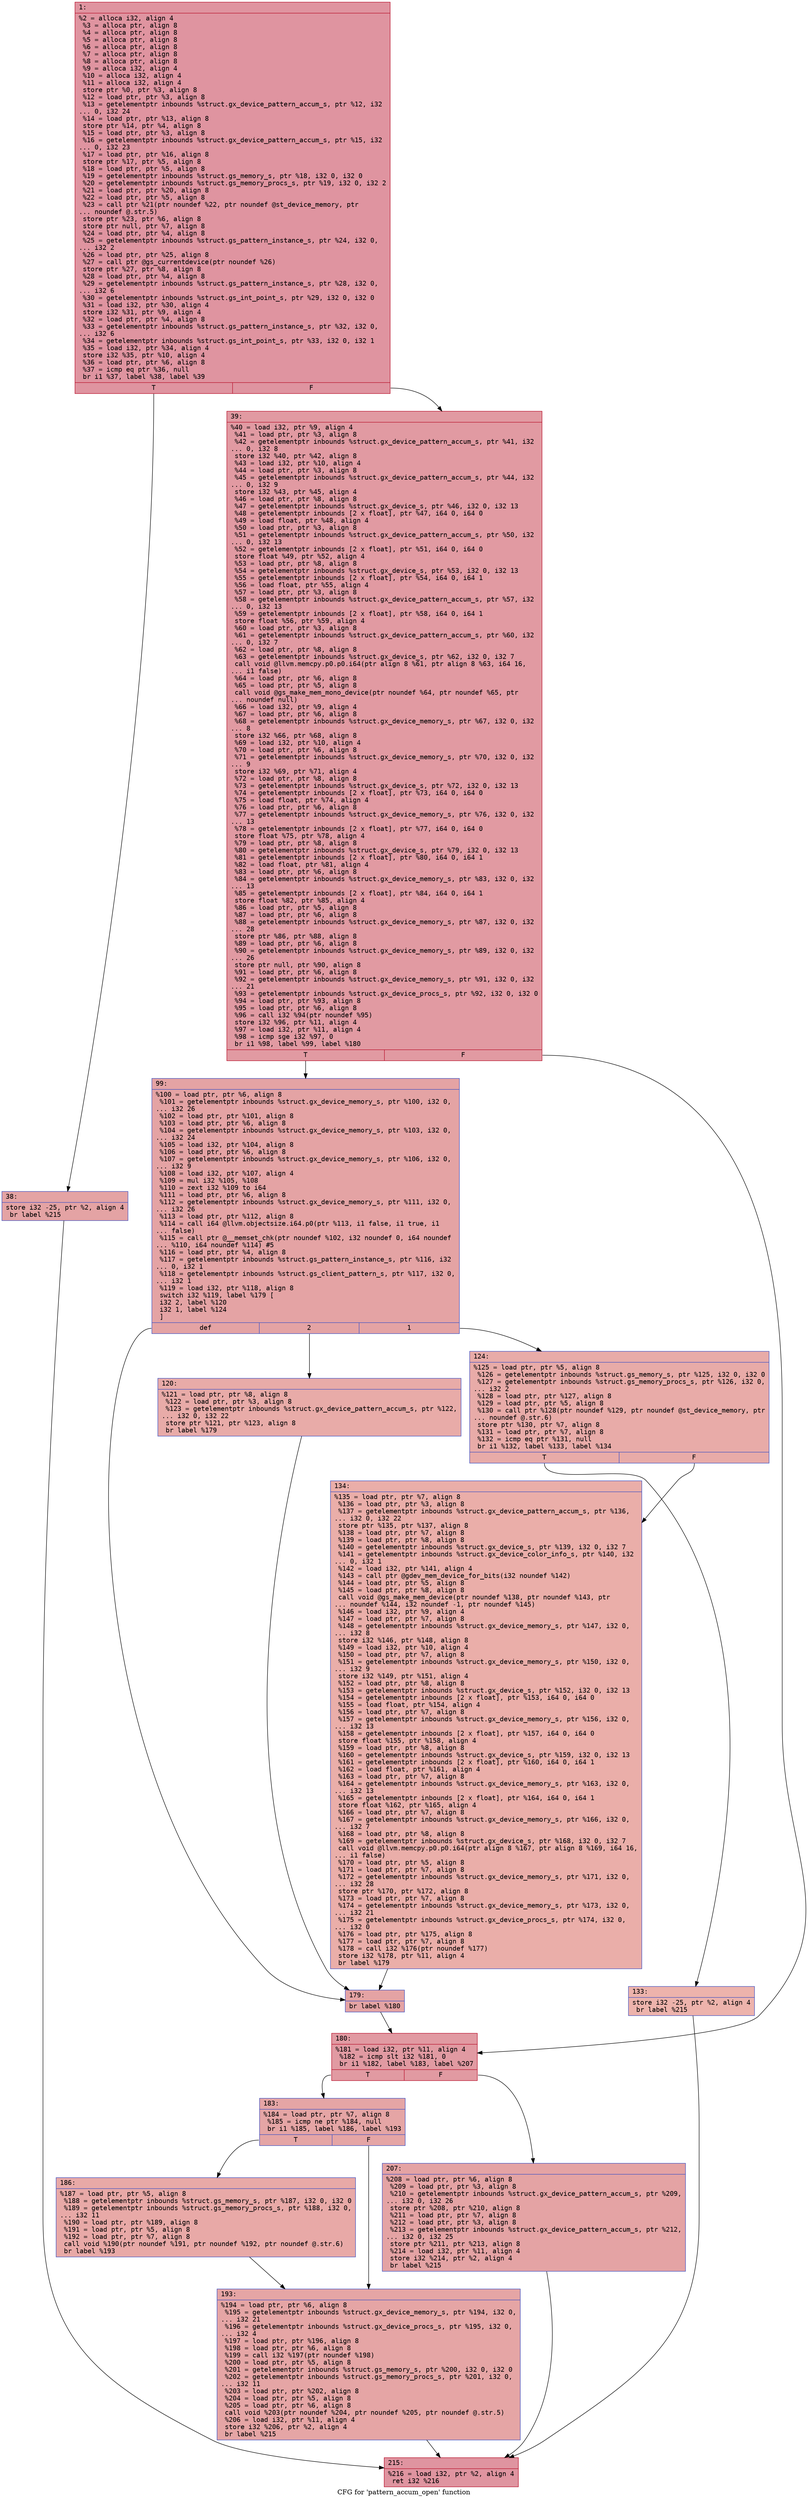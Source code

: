 digraph "CFG for 'pattern_accum_open' function" {
	label="CFG for 'pattern_accum_open' function";

	Node0x600002d20b40 [shape=record,color="#b70d28ff", style=filled, fillcolor="#b70d2870" fontname="Courier",label="{1:\l|  %2 = alloca i32, align 4\l  %3 = alloca ptr, align 8\l  %4 = alloca ptr, align 8\l  %5 = alloca ptr, align 8\l  %6 = alloca ptr, align 8\l  %7 = alloca ptr, align 8\l  %8 = alloca ptr, align 8\l  %9 = alloca i32, align 4\l  %10 = alloca i32, align 4\l  %11 = alloca i32, align 4\l  store ptr %0, ptr %3, align 8\l  %12 = load ptr, ptr %3, align 8\l  %13 = getelementptr inbounds %struct.gx_device_pattern_accum_s, ptr %12, i32\l... 0, i32 24\l  %14 = load ptr, ptr %13, align 8\l  store ptr %14, ptr %4, align 8\l  %15 = load ptr, ptr %3, align 8\l  %16 = getelementptr inbounds %struct.gx_device_pattern_accum_s, ptr %15, i32\l... 0, i32 23\l  %17 = load ptr, ptr %16, align 8\l  store ptr %17, ptr %5, align 8\l  %18 = load ptr, ptr %5, align 8\l  %19 = getelementptr inbounds %struct.gs_memory_s, ptr %18, i32 0, i32 0\l  %20 = getelementptr inbounds %struct.gs_memory_procs_s, ptr %19, i32 0, i32 2\l  %21 = load ptr, ptr %20, align 8\l  %22 = load ptr, ptr %5, align 8\l  %23 = call ptr %21(ptr noundef %22, ptr noundef @st_device_memory, ptr\l... noundef @.str.5)\l  store ptr %23, ptr %6, align 8\l  store ptr null, ptr %7, align 8\l  %24 = load ptr, ptr %4, align 8\l  %25 = getelementptr inbounds %struct.gs_pattern_instance_s, ptr %24, i32 0,\l... i32 2\l  %26 = load ptr, ptr %25, align 8\l  %27 = call ptr @gs_currentdevice(ptr noundef %26)\l  store ptr %27, ptr %8, align 8\l  %28 = load ptr, ptr %4, align 8\l  %29 = getelementptr inbounds %struct.gs_pattern_instance_s, ptr %28, i32 0,\l... i32 6\l  %30 = getelementptr inbounds %struct.gs_int_point_s, ptr %29, i32 0, i32 0\l  %31 = load i32, ptr %30, align 4\l  store i32 %31, ptr %9, align 4\l  %32 = load ptr, ptr %4, align 8\l  %33 = getelementptr inbounds %struct.gs_pattern_instance_s, ptr %32, i32 0,\l... i32 6\l  %34 = getelementptr inbounds %struct.gs_int_point_s, ptr %33, i32 0, i32 1\l  %35 = load i32, ptr %34, align 4\l  store i32 %35, ptr %10, align 4\l  %36 = load ptr, ptr %6, align 8\l  %37 = icmp eq ptr %36, null\l  br i1 %37, label %38, label %39\l|{<s0>T|<s1>F}}"];
	Node0x600002d20b40:s0 -> Node0x600002d20b90[tooltip="1 -> 38\nProbability 37.50%" ];
	Node0x600002d20b40:s1 -> Node0x600002d20be0[tooltip="1 -> 39\nProbability 62.50%" ];
	Node0x600002d20b90 [shape=record,color="#3d50c3ff", style=filled, fillcolor="#c32e3170" fontname="Courier",label="{38:\l|  store i32 -25, ptr %2, align 4\l  br label %215\l}"];
	Node0x600002d20b90 -> Node0x600002d20fa0[tooltip="38 -> 215\nProbability 100.00%" ];
	Node0x600002d20be0 [shape=record,color="#b70d28ff", style=filled, fillcolor="#bb1b2c70" fontname="Courier",label="{39:\l|  %40 = load i32, ptr %9, align 4\l  %41 = load ptr, ptr %3, align 8\l  %42 = getelementptr inbounds %struct.gx_device_pattern_accum_s, ptr %41, i32\l... 0, i32 8\l  store i32 %40, ptr %42, align 8\l  %43 = load i32, ptr %10, align 4\l  %44 = load ptr, ptr %3, align 8\l  %45 = getelementptr inbounds %struct.gx_device_pattern_accum_s, ptr %44, i32\l... 0, i32 9\l  store i32 %43, ptr %45, align 4\l  %46 = load ptr, ptr %8, align 8\l  %47 = getelementptr inbounds %struct.gx_device_s, ptr %46, i32 0, i32 13\l  %48 = getelementptr inbounds [2 x float], ptr %47, i64 0, i64 0\l  %49 = load float, ptr %48, align 4\l  %50 = load ptr, ptr %3, align 8\l  %51 = getelementptr inbounds %struct.gx_device_pattern_accum_s, ptr %50, i32\l... 0, i32 13\l  %52 = getelementptr inbounds [2 x float], ptr %51, i64 0, i64 0\l  store float %49, ptr %52, align 4\l  %53 = load ptr, ptr %8, align 8\l  %54 = getelementptr inbounds %struct.gx_device_s, ptr %53, i32 0, i32 13\l  %55 = getelementptr inbounds [2 x float], ptr %54, i64 0, i64 1\l  %56 = load float, ptr %55, align 4\l  %57 = load ptr, ptr %3, align 8\l  %58 = getelementptr inbounds %struct.gx_device_pattern_accum_s, ptr %57, i32\l... 0, i32 13\l  %59 = getelementptr inbounds [2 x float], ptr %58, i64 0, i64 1\l  store float %56, ptr %59, align 4\l  %60 = load ptr, ptr %3, align 8\l  %61 = getelementptr inbounds %struct.gx_device_pattern_accum_s, ptr %60, i32\l... 0, i32 7\l  %62 = load ptr, ptr %8, align 8\l  %63 = getelementptr inbounds %struct.gx_device_s, ptr %62, i32 0, i32 7\l  call void @llvm.memcpy.p0.p0.i64(ptr align 8 %61, ptr align 8 %63, i64 16,\l... i1 false)\l  %64 = load ptr, ptr %6, align 8\l  %65 = load ptr, ptr %5, align 8\l  call void @gs_make_mem_mono_device(ptr noundef %64, ptr noundef %65, ptr\l... noundef null)\l  %66 = load i32, ptr %9, align 4\l  %67 = load ptr, ptr %6, align 8\l  %68 = getelementptr inbounds %struct.gx_device_memory_s, ptr %67, i32 0, i32\l... 8\l  store i32 %66, ptr %68, align 8\l  %69 = load i32, ptr %10, align 4\l  %70 = load ptr, ptr %6, align 8\l  %71 = getelementptr inbounds %struct.gx_device_memory_s, ptr %70, i32 0, i32\l... 9\l  store i32 %69, ptr %71, align 4\l  %72 = load ptr, ptr %8, align 8\l  %73 = getelementptr inbounds %struct.gx_device_s, ptr %72, i32 0, i32 13\l  %74 = getelementptr inbounds [2 x float], ptr %73, i64 0, i64 0\l  %75 = load float, ptr %74, align 4\l  %76 = load ptr, ptr %6, align 8\l  %77 = getelementptr inbounds %struct.gx_device_memory_s, ptr %76, i32 0, i32\l... 13\l  %78 = getelementptr inbounds [2 x float], ptr %77, i64 0, i64 0\l  store float %75, ptr %78, align 4\l  %79 = load ptr, ptr %8, align 8\l  %80 = getelementptr inbounds %struct.gx_device_s, ptr %79, i32 0, i32 13\l  %81 = getelementptr inbounds [2 x float], ptr %80, i64 0, i64 1\l  %82 = load float, ptr %81, align 4\l  %83 = load ptr, ptr %6, align 8\l  %84 = getelementptr inbounds %struct.gx_device_memory_s, ptr %83, i32 0, i32\l... 13\l  %85 = getelementptr inbounds [2 x float], ptr %84, i64 0, i64 1\l  store float %82, ptr %85, align 4\l  %86 = load ptr, ptr %5, align 8\l  %87 = load ptr, ptr %6, align 8\l  %88 = getelementptr inbounds %struct.gx_device_memory_s, ptr %87, i32 0, i32\l... 28\l  store ptr %86, ptr %88, align 8\l  %89 = load ptr, ptr %6, align 8\l  %90 = getelementptr inbounds %struct.gx_device_memory_s, ptr %89, i32 0, i32\l... 26\l  store ptr null, ptr %90, align 8\l  %91 = load ptr, ptr %6, align 8\l  %92 = getelementptr inbounds %struct.gx_device_memory_s, ptr %91, i32 0, i32\l... 21\l  %93 = getelementptr inbounds %struct.gx_device_procs_s, ptr %92, i32 0, i32 0\l  %94 = load ptr, ptr %93, align 8\l  %95 = load ptr, ptr %6, align 8\l  %96 = call i32 %94(ptr noundef %95)\l  store i32 %96, ptr %11, align 4\l  %97 = load i32, ptr %11, align 4\l  %98 = icmp sge i32 %97, 0\l  br i1 %98, label %99, label %180\l|{<s0>T|<s1>F}}"];
	Node0x600002d20be0:s0 -> Node0x600002d20c30[tooltip="39 -> 99\nProbability 50.00%" ];
	Node0x600002d20be0:s1 -> Node0x600002d20e10[tooltip="39 -> 180\nProbability 50.00%" ];
	Node0x600002d20c30 [shape=record,color="#3d50c3ff", style=filled, fillcolor="#c32e3170" fontname="Courier",label="{99:\l|  %100 = load ptr, ptr %6, align 8\l  %101 = getelementptr inbounds %struct.gx_device_memory_s, ptr %100, i32 0,\l... i32 26\l  %102 = load ptr, ptr %101, align 8\l  %103 = load ptr, ptr %6, align 8\l  %104 = getelementptr inbounds %struct.gx_device_memory_s, ptr %103, i32 0,\l... i32 24\l  %105 = load i32, ptr %104, align 8\l  %106 = load ptr, ptr %6, align 8\l  %107 = getelementptr inbounds %struct.gx_device_memory_s, ptr %106, i32 0,\l... i32 9\l  %108 = load i32, ptr %107, align 4\l  %109 = mul i32 %105, %108\l  %110 = zext i32 %109 to i64\l  %111 = load ptr, ptr %6, align 8\l  %112 = getelementptr inbounds %struct.gx_device_memory_s, ptr %111, i32 0,\l... i32 26\l  %113 = load ptr, ptr %112, align 8\l  %114 = call i64 @llvm.objectsize.i64.p0(ptr %113, i1 false, i1 true, i1\l... false)\l  %115 = call ptr @__memset_chk(ptr noundef %102, i32 noundef 0, i64 noundef\l... %110, i64 noundef %114) #5\l  %116 = load ptr, ptr %4, align 8\l  %117 = getelementptr inbounds %struct.gs_pattern_instance_s, ptr %116, i32\l... 0, i32 1\l  %118 = getelementptr inbounds %struct.gs_client_pattern_s, ptr %117, i32 0,\l... i32 1\l  %119 = load i32, ptr %118, align 8\l  switch i32 %119, label %179 [\l    i32 2, label %120\l    i32 1, label %124\l  ]\l|{<s0>def|<s1>2|<s2>1}}"];
	Node0x600002d20c30:s0 -> Node0x600002d20dc0[tooltip="99 -> 179\nProbability 33.33%" ];
	Node0x600002d20c30:s1 -> Node0x600002d20c80[tooltip="99 -> 120\nProbability 33.33%" ];
	Node0x600002d20c30:s2 -> Node0x600002d20cd0[tooltip="99 -> 124\nProbability 33.33%" ];
	Node0x600002d20c80 [shape=record,color="#3d50c3ff", style=filled, fillcolor="#cc403a70" fontname="Courier",label="{120:\l|  %121 = load ptr, ptr %8, align 8\l  %122 = load ptr, ptr %3, align 8\l  %123 = getelementptr inbounds %struct.gx_device_pattern_accum_s, ptr %122,\l... i32 0, i32 22\l  store ptr %121, ptr %123, align 8\l  br label %179\l}"];
	Node0x600002d20c80 -> Node0x600002d20dc0[tooltip="120 -> 179\nProbability 100.00%" ];
	Node0x600002d20cd0 [shape=record,color="#3d50c3ff", style=filled, fillcolor="#cc403a70" fontname="Courier",label="{124:\l|  %125 = load ptr, ptr %5, align 8\l  %126 = getelementptr inbounds %struct.gs_memory_s, ptr %125, i32 0, i32 0\l  %127 = getelementptr inbounds %struct.gs_memory_procs_s, ptr %126, i32 0,\l... i32 2\l  %128 = load ptr, ptr %127, align 8\l  %129 = load ptr, ptr %5, align 8\l  %130 = call ptr %128(ptr noundef %129, ptr noundef @st_device_memory, ptr\l... noundef @.str.6)\l  store ptr %130, ptr %7, align 8\l  %131 = load ptr, ptr %7, align 8\l  %132 = icmp eq ptr %131, null\l  br i1 %132, label %133, label %134\l|{<s0>T|<s1>F}}"];
	Node0x600002d20cd0:s0 -> Node0x600002d20d20[tooltip="124 -> 133\nProbability 37.50%" ];
	Node0x600002d20cd0:s1 -> Node0x600002d20d70[tooltip="124 -> 134\nProbability 62.50%" ];
	Node0x600002d20d20 [shape=record,color="#3d50c3ff", style=filled, fillcolor="#d6524470" fontname="Courier",label="{133:\l|  store i32 -25, ptr %2, align 4\l  br label %215\l}"];
	Node0x600002d20d20 -> Node0x600002d20fa0[tooltip="133 -> 215\nProbability 100.00%" ];
	Node0x600002d20d70 [shape=record,color="#3d50c3ff", style=filled, fillcolor="#d0473d70" fontname="Courier",label="{134:\l|  %135 = load ptr, ptr %7, align 8\l  %136 = load ptr, ptr %3, align 8\l  %137 = getelementptr inbounds %struct.gx_device_pattern_accum_s, ptr %136,\l... i32 0, i32 22\l  store ptr %135, ptr %137, align 8\l  %138 = load ptr, ptr %7, align 8\l  %139 = load ptr, ptr %8, align 8\l  %140 = getelementptr inbounds %struct.gx_device_s, ptr %139, i32 0, i32 7\l  %141 = getelementptr inbounds %struct.gx_device_color_info_s, ptr %140, i32\l... 0, i32 1\l  %142 = load i32, ptr %141, align 4\l  %143 = call ptr @gdev_mem_device_for_bits(i32 noundef %142)\l  %144 = load ptr, ptr %5, align 8\l  %145 = load ptr, ptr %8, align 8\l  call void @gs_make_mem_device(ptr noundef %138, ptr noundef %143, ptr\l... noundef %144, i32 noundef -1, ptr noundef %145)\l  %146 = load i32, ptr %9, align 4\l  %147 = load ptr, ptr %7, align 8\l  %148 = getelementptr inbounds %struct.gx_device_memory_s, ptr %147, i32 0,\l... i32 8\l  store i32 %146, ptr %148, align 8\l  %149 = load i32, ptr %10, align 4\l  %150 = load ptr, ptr %7, align 8\l  %151 = getelementptr inbounds %struct.gx_device_memory_s, ptr %150, i32 0,\l... i32 9\l  store i32 %149, ptr %151, align 4\l  %152 = load ptr, ptr %8, align 8\l  %153 = getelementptr inbounds %struct.gx_device_s, ptr %152, i32 0, i32 13\l  %154 = getelementptr inbounds [2 x float], ptr %153, i64 0, i64 0\l  %155 = load float, ptr %154, align 4\l  %156 = load ptr, ptr %7, align 8\l  %157 = getelementptr inbounds %struct.gx_device_memory_s, ptr %156, i32 0,\l... i32 13\l  %158 = getelementptr inbounds [2 x float], ptr %157, i64 0, i64 0\l  store float %155, ptr %158, align 4\l  %159 = load ptr, ptr %8, align 8\l  %160 = getelementptr inbounds %struct.gx_device_s, ptr %159, i32 0, i32 13\l  %161 = getelementptr inbounds [2 x float], ptr %160, i64 0, i64 1\l  %162 = load float, ptr %161, align 4\l  %163 = load ptr, ptr %7, align 8\l  %164 = getelementptr inbounds %struct.gx_device_memory_s, ptr %163, i32 0,\l... i32 13\l  %165 = getelementptr inbounds [2 x float], ptr %164, i64 0, i64 1\l  store float %162, ptr %165, align 4\l  %166 = load ptr, ptr %7, align 8\l  %167 = getelementptr inbounds %struct.gx_device_memory_s, ptr %166, i32 0,\l... i32 7\l  %168 = load ptr, ptr %8, align 8\l  %169 = getelementptr inbounds %struct.gx_device_s, ptr %168, i32 0, i32 7\l  call void @llvm.memcpy.p0.p0.i64(ptr align 8 %167, ptr align 8 %169, i64 16,\l... i1 false)\l  %170 = load ptr, ptr %5, align 8\l  %171 = load ptr, ptr %7, align 8\l  %172 = getelementptr inbounds %struct.gx_device_memory_s, ptr %171, i32 0,\l... i32 28\l  store ptr %170, ptr %172, align 8\l  %173 = load ptr, ptr %7, align 8\l  %174 = getelementptr inbounds %struct.gx_device_memory_s, ptr %173, i32 0,\l... i32 21\l  %175 = getelementptr inbounds %struct.gx_device_procs_s, ptr %174, i32 0,\l... i32 0\l  %176 = load ptr, ptr %175, align 8\l  %177 = load ptr, ptr %7, align 8\l  %178 = call i32 %176(ptr noundef %177)\l  store i32 %178, ptr %11, align 4\l  br label %179\l}"];
	Node0x600002d20d70 -> Node0x600002d20dc0[tooltip="134 -> 179\nProbability 100.00%" ];
	Node0x600002d20dc0 [shape=record,color="#3d50c3ff", style=filled, fillcolor="#c32e3170" fontname="Courier",label="{179:\l|  br label %180\l}"];
	Node0x600002d20dc0 -> Node0x600002d20e10[tooltip="179 -> 180\nProbability 100.00%" ];
	Node0x600002d20e10 [shape=record,color="#b70d28ff", style=filled, fillcolor="#bb1b2c70" fontname="Courier",label="{180:\l|  %181 = load i32, ptr %11, align 4\l  %182 = icmp slt i32 %181, 0\l  br i1 %182, label %183, label %207\l|{<s0>T|<s1>F}}"];
	Node0x600002d20e10:s0 -> Node0x600002d20e60[tooltip="180 -> 183\nProbability 37.50%" ];
	Node0x600002d20e10:s1 -> Node0x600002d20f50[tooltip="180 -> 207\nProbability 62.50%" ];
	Node0x600002d20e60 [shape=record,color="#3d50c3ff", style=filled, fillcolor="#c5333470" fontname="Courier",label="{183:\l|  %184 = load ptr, ptr %7, align 8\l  %185 = icmp ne ptr %184, null\l  br i1 %185, label %186, label %193\l|{<s0>T|<s1>F}}"];
	Node0x600002d20e60:s0 -> Node0x600002d20eb0[tooltip="183 -> 186\nProbability 62.50%" ];
	Node0x600002d20e60:s1 -> Node0x600002d20f00[tooltip="183 -> 193\nProbability 37.50%" ];
	Node0x600002d20eb0 [shape=record,color="#3d50c3ff", style=filled, fillcolor="#ca3b3770" fontname="Courier",label="{186:\l|  %187 = load ptr, ptr %5, align 8\l  %188 = getelementptr inbounds %struct.gs_memory_s, ptr %187, i32 0, i32 0\l  %189 = getelementptr inbounds %struct.gs_memory_procs_s, ptr %188, i32 0,\l... i32 11\l  %190 = load ptr, ptr %189, align 8\l  %191 = load ptr, ptr %5, align 8\l  %192 = load ptr, ptr %7, align 8\l  call void %190(ptr noundef %191, ptr noundef %192, ptr noundef @.str.6)\l  br label %193\l}"];
	Node0x600002d20eb0 -> Node0x600002d20f00[tooltip="186 -> 193\nProbability 100.00%" ];
	Node0x600002d20f00 [shape=record,color="#3d50c3ff", style=filled, fillcolor="#c5333470" fontname="Courier",label="{193:\l|  %194 = load ptr, ptr %6, align 8\l  %195 = getelementptr inbounds %struct.gx_device_memory_s, ptr %194, i32 0,\l... i32 21\l  %196 = getelementptr inbounds %struct.gx_device_procs_s, ptr %195, i32 0,\l... i32 4\l  %197 = load ptr, ptr %196, align 8\l  %198 = load ptr, ptr %6, align 8\l  %199 = call i32 %197(ptr noundef %198)\l  %200 = load ptr, ptr %5, align 8\l  %201 = getelementptr inbounds %struct.gs_memory_s, ptr %200, i32 0, i32 0\l  %202 = getelementptr inbounds %struct.gs_memory_procs_s, ptr %201, i32 0,\l... i32 11\l  %203 = load ptr, ptr %202, align 8\l  %204 = load ptr, ptr %5, align 8\l  %205 = load ptr, ptr %6, align 8\l  call void %203(ptr noundef %204, ptr noundef %205, ptr noundef @.str.5)\l  %206 = load i32, ptr %11, align 4\l  store i32 %206, ptr %2, align 4\l  br label %215\l}"];
	Node0x600002d20f00 -> Node0x600002d20fa0[tooltip="193 -> 215\nProbability 100.00%" ];
	Node0x600002d20f50 [shape=record,color="#3d50c3ff", style=filled, fillcolor="#c32e3170" fontname="Courier",label="{207:\l|  %208 = load ptr, ptr %6, align 8\l  %209 = load ptr, ptr %3, align 8\l  %210 = getelementptr inbounds %struct.gx_device_pattern_accum_s, ptr %209,\l... i32 0, i32 26\l  store ptr %208, ptr %210, align 8\l  %211 = load ptr, ptr %7, align 8\l  %212 = load ptr, ptr %3, align 8\l  %213 = getelementptr inbounds %struct.gx_device_pattern_accum_s, ptr %212,\l... i32 0, i32 25\l  store ptr %211, ptr %213, align 8\l  %214 = load i32, ptr %11, align 4\l  store i32 %214, ptr %2, align 4\l  br label %215\l}"];
	Node0x600002d20f50 -> Node0x600002d20fa0[tooltip="207 -> 215\nProbability 100.00%" ];
	Node0x600002d20fa0 [shape=record,color="#b70d28ff", style=filled, fillcolor="#b70d2870" fontname="Courier",label="{215:\l|  %216 = load i32, ptr %2, align 4\l  ret i32 %216\l}"];
}
